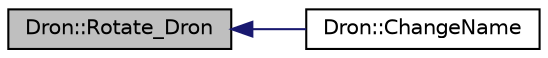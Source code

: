 digraph "Dron::Rotate_Dron"
{
  edge [fontname="Helvetica",fontsize="10",labelfontname="Helvetica",labelfontsize="10"];
  node [fontname="Helvetica",fontsize="10",shape=record];
  rankdir="LR";
  Node37 [label="Dron::Rotate_Dron",height=0.2,width=0.4,color="black", fillcolor="grey75", style="filled", fontcolor="black"];
  Node37 -> Node38 [dir="back",color="midnightblue",fontsize="10",style="solid",fontname="Helvetica"];
  Node38 [label="Dron::ChangeName",height=0.2,width=0.4,color="black", fillcolor="white", style="filled",URL="$class_dron.html#adae397eef945fcbf6e8d17b4503606a3",tooltip="Metoda zmiany nazwy drona. "];
}
